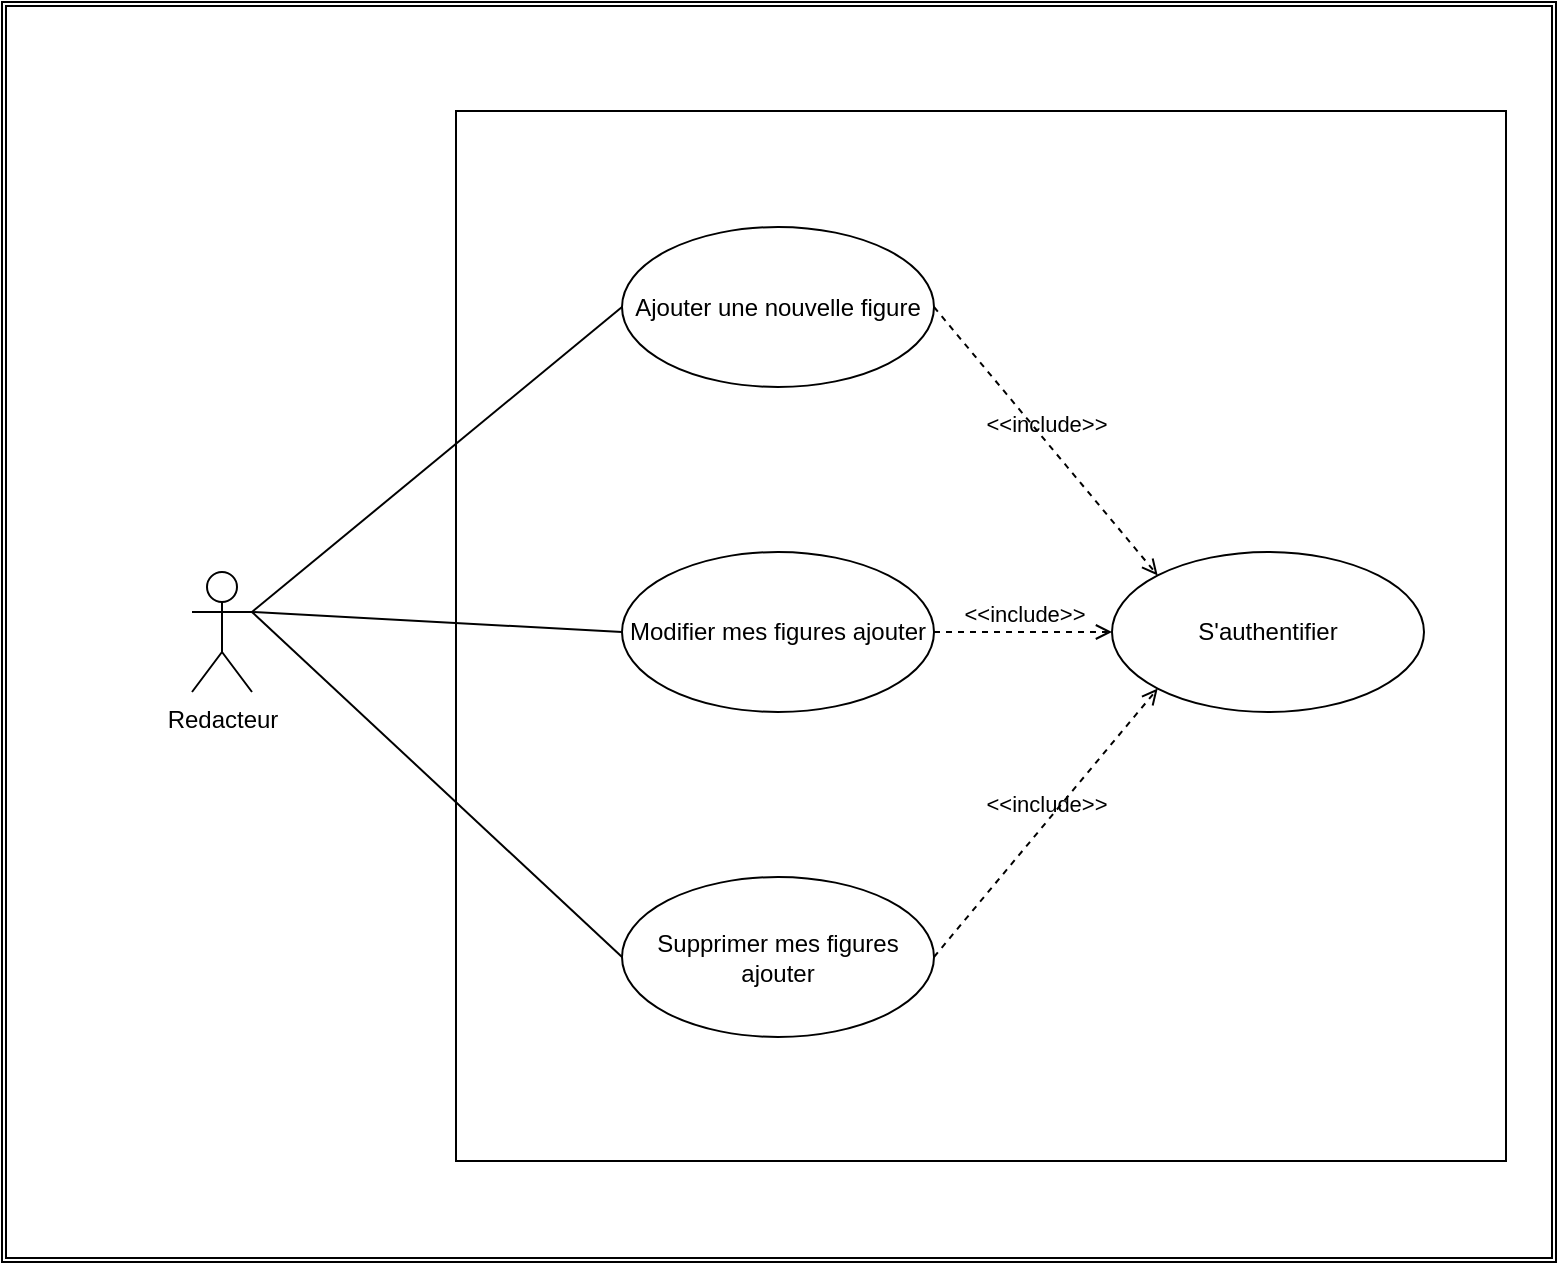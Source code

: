 <mxfile version="11.0.2" type="google"><diagram id="P7twmUp5kQyH207g-CAA" name="Page-1"><mxGraphModel dx="1422" dy="796" grid="1" gridSize="10" guides="1" tooltips="1" connect="1" arrows="1" fold="1" page="1" pageScale="1" pageWidth="827" pageHeight="1169" math="0" shadow="0"><root><mxCell id="0"/><mxCell id="1" parent="0"/><mxCell id="q3JTgkT_fmf7B6DH5tec-4" value="" style="shape=ext;double=1;rounded=0;whiteSpace=wrap;html=1;fillColor=#FFFFFF;" vertex="1" parent="1"><mxGeometry x="25" y="190" width="777" height="630" as="geometry"/></mxCell><mxCell id="q3JTgkT_fmf7B6DH5tec-5" value="Redacteur" style="shape=umlActor;verticalLabelPosition=bottom;labelBackgroundColor=#ffffff;verticalAlign=top;html=1;outlineConnect=0;" vertex="1" parent="1"><mxGeometry x="120" y="475" width="30" height="60" as="geometry"/></mxCell><mxCell id="q3JTgkT_fmf7B6DH5tec-6" value="" style="whiteSpace=wrap;html=1;aspect=fixed;fillColor=#FFFFFF;" vertex="1" parent="1"><mxGeometry x="252" y="244.5" width="525" height="525" as="geometry"/></mxCell><mxCell id="q3JTgkT_fmf7B6DH5tec-7" value="Ajouter une nouvelle figure" style="ellipse;whiteSpace=wrap;html=1;fillColor=#FFFFFF;" vertex="1" parent="1"><mxGeometry x="335" y="302.5" width="156" height="80" as="geometry"/></mxCell><mxCell id="q3JTgkT_fmf7B6DH5tec-8" value="Modifier mes figures ajouter" style="ellipse;whiteSpace=wrap;html=1;fillColor=#FFFFFF;" vertex="1" parent="1"><mxGeometry x="335" y="465" width="156" height="80" as="geometry"/></mxCell><mxCell id="q3JTgkT_fmf7B6DH5tec-9" value="Supprimer mes figures ajouter" style="ellipse;whiteSpace=wrap;html=1;fillColor=#FFFFFF;" vertex="1" parent="1"><mxGeometry x="335" y="627.5" width="156" height="80" as="geometry"/></mxCell><mxCell id="q3JTgkT_fmf7B6DH5tec-10" value="" style="endArrow=none;html=1;exitX=1;exitY=0.333;exitDx=0;exitDy=0;exitPerimeter=0;entryX=0;entryY=0.5;entryDx=0;entryDy=0;" edge="1" parent="1" source="q3JTgkT_fmf7B6DH5tec-5" target="q3JTgkT_fmf7B6DH5tec-7"><mxGeometry width="50" height="50" relative="1" as="geometry"><mxPoint x="-190" y="550" as="sourcePoint"/><mxPoint x="-140" y="500" as="targetPoint"/></mxGeometry></mxCell><mxCell id="q3JTgkT_fmf7B6DH5tec-11" value="" style="endArrow=none;html=1;exitX=1;exitY=0.333;exitDx=0;exitDy=0;exitPerimeter=0;entryX=0;entryY=0.5;entryDx=0;entryDy=0;" edge="1" parent="1" source="q3JTgkT_fmf7B6DH5tec-5" target="q3JTgkT_fmf7B6DH5tec-8"><mxGeometry width="50" height="50" relative="1" as="geometry"><mxPoint x="160" y="505" as="sourcePoint"/><mxPoint x="465" y="353" as="targetPoint"/></mxGeometry></mxCell><mxCell id="q3JTgkT_fmf7B6DH5tec-12" value="" style="endArrow=none;html=1;exitX=1;exitY=0.333;exitDx=0;exitDy=0;exitPerimeter=0;entryX=0;entryY=0.5;entryDx=0;entryDy=0;" edge="1" parent="1" source="q3JTgkT_fmf7B6DH5tec-5" target="q3JTgkT_fmf7B6DH5tec-9"><mxGeometry width="50" height="50" relative="1" as="geometry"><mxPoint x="160" y="505" as="sourcePoint"/><mxPoint x="465" y="515" as="targetPoint"/></mxGeometry></mxCell><mxCell id="q3JTgkT_fmf7B6DH5tec-13" value="S'authentifier" style="ellipse;whiteSpace=wrap;html=1;fillColor=#FFFFFF;" vertex="1" parent="1"><mxGeometry x="580" y="465" width="156" height="80" as="geometry"/></mxCell><mxCell id="q3JTgkT_fmf7B6DH5tec-14" value="&amp;lt;&amp;lt;include&amp;gt;&amp;gt;" style="edgeStyle=none;html=1;endArrow=open;verticalAlign=bottom;dashed=1;labelBackgroundColor=none;entryX=0;entryY=0;entryDx=0;entryDy=0;exitX=1;exitY=0.5;exitDx=0;exitDy=0;" edge="1" parent="1" target="q3JTgkT_fmf7B6DH5tec-13" source="q3JTgkT_fmf7B6DH5tec-7"><mxGeometry width="160" relative="1" as="geometry"><mxPoint x="510" y="370" as="sourcePoint"/><mxPoint x="250" y="280" as="targetPoint"/></mxGeometry></mxCell><mxCell id="q3JTgkT_fmf7B6DH5tec-15" value="&amp;lt;&amp;lt;include&amp;gt;&amp;gt;" style="edgeStyle=none;html=1;endArrow=open;verticalAlign=bottom;dashed=1;labelBackgroundColor=none;exitX=1;exitY=0.5;exitDx=0;exitDy=0;entryX=0;entryY=0.5;entryDx=0;entryDy=0;" edge="1" parent="1" target="q3JTgkT_fmf7B6DH5tec-13" source="q3JTgkT_fmf7B6DH5tec-8"><mxGeometry width="160" relative="1" as="geometry"><mxPoint x="486" y="507" as="sourcePoint"/><mxPoint x="590" y="515" as="targetPoint"/></mxGeometry></mxCell><mxCell id="q3JTgkT_fmf7B6DH5tec-16" value="&amp;lt;&amp;lt;include&amp;gt;&amp;gt;" style="edgeStyle=none;html=1;endArrow=open;verticalAlign=bottom;dashed=1;labelBackgroundColor=none;exitX=1;exitY=0.5;exitDx=0;exitDy=0;entryX=0;entryY=1;entryDx=0;entryDy=0;" edge="1" parent="1" target="q3JTgkT_fmf7B6DH5tec-13" source="q3JTgkT_fmf7B6DH5tec-9"><mxGeometry width="160" relative="1" as="geometry"><mxPoint x="486" y="670" as="sourcePoint"/><mxPoint x="638.5" y="709.5" as="targetPoint"/></mxGeometry></mxCell></root></mxGraphModel></diagram></mxfile>